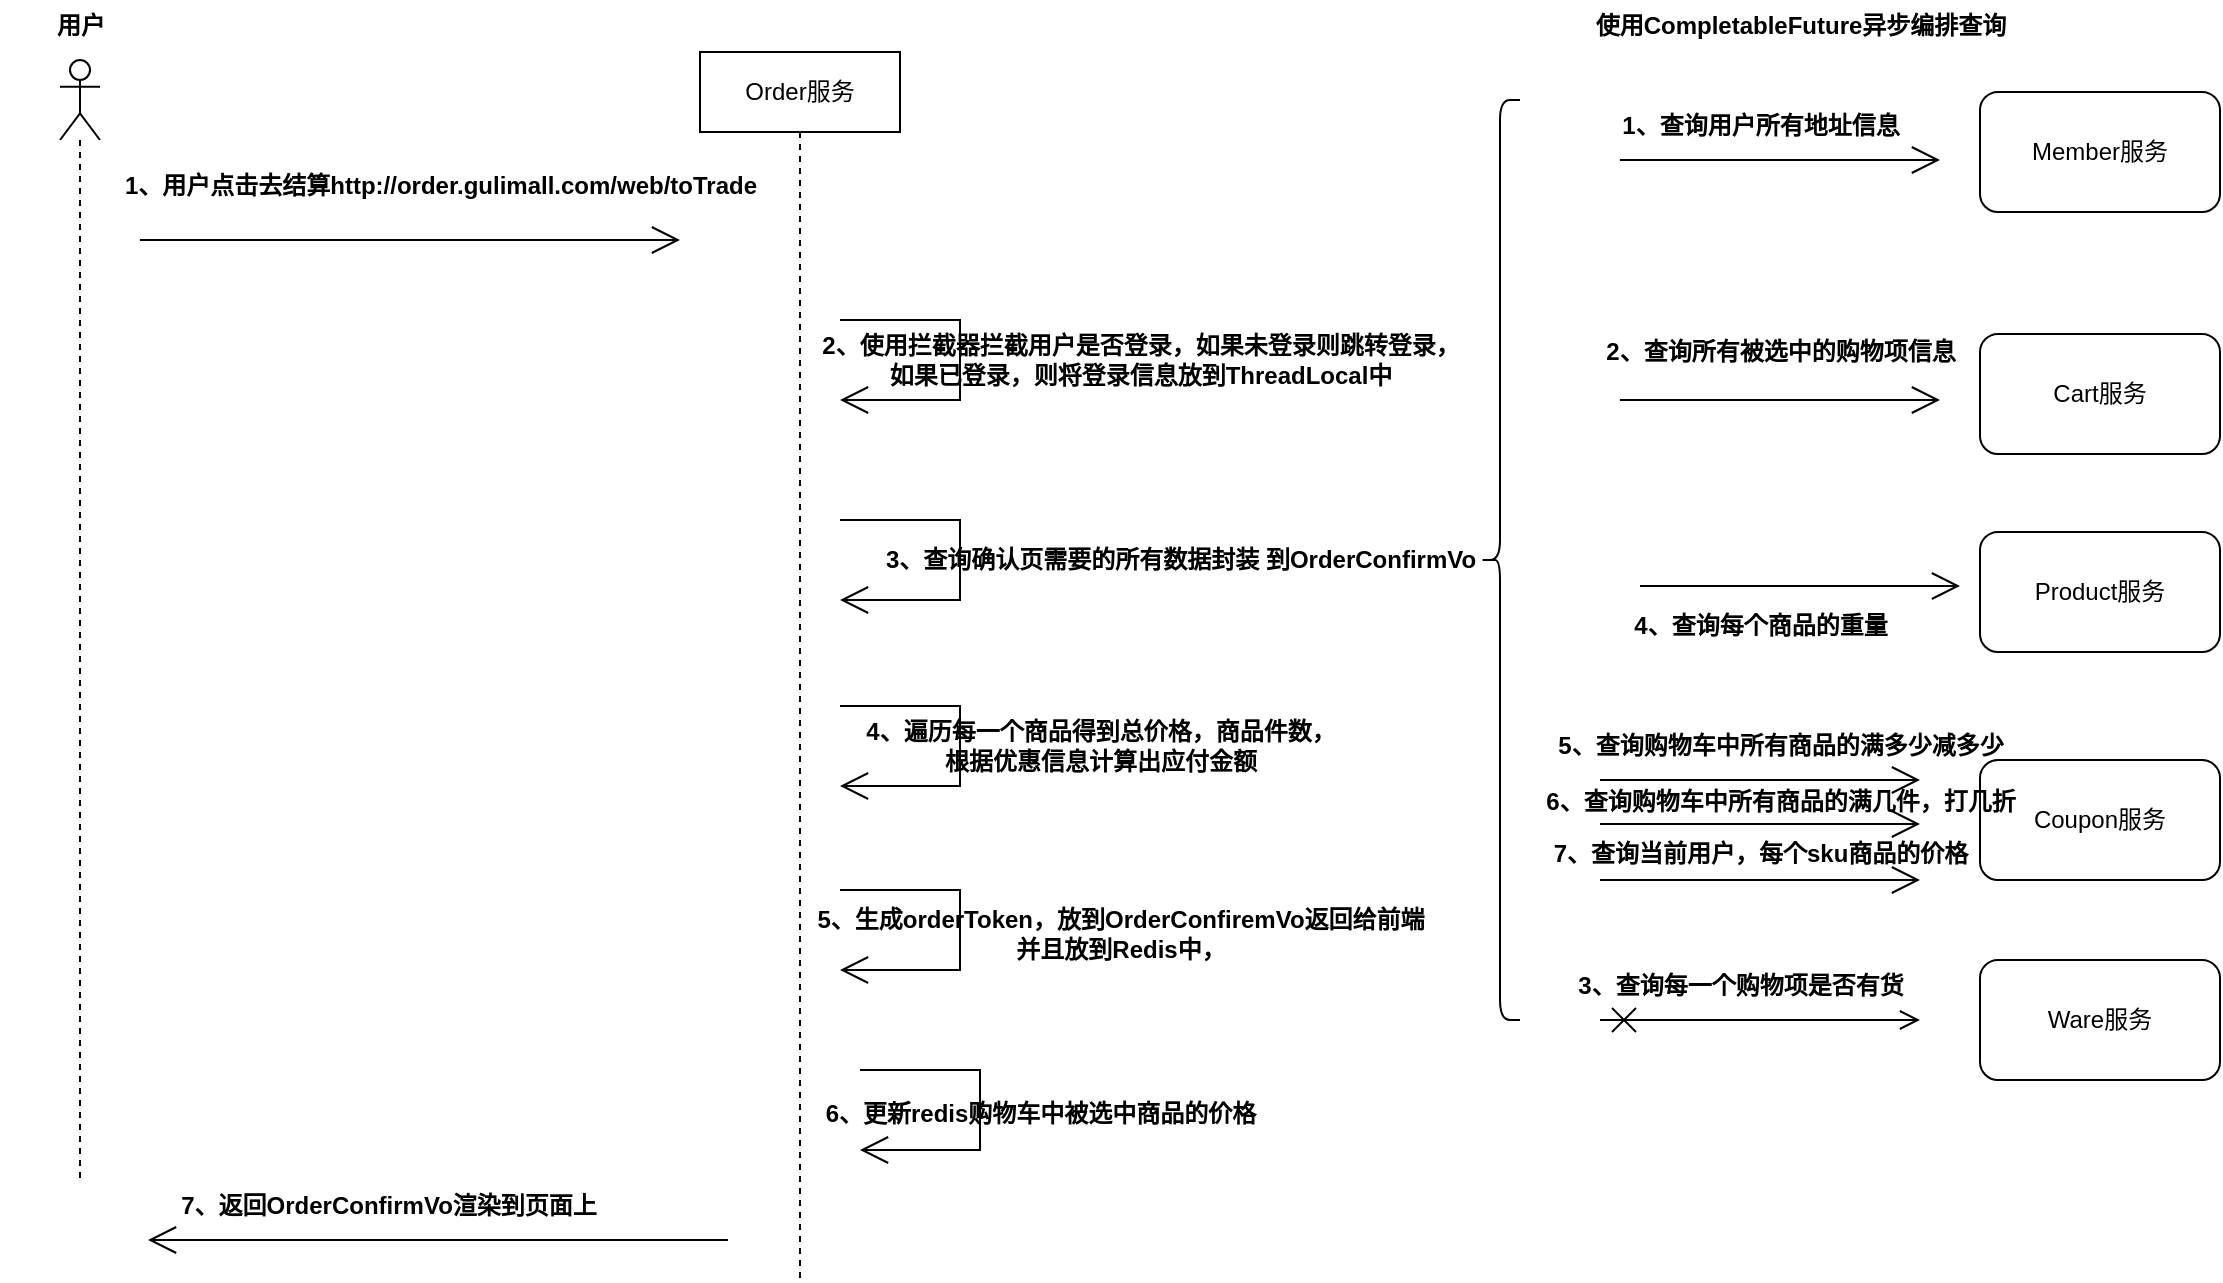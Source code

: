 <mxfile version="21.7.2" type="github">
  <diagram name="第 1 页" id="YLOmwFaMCDr4EGwbLzrM">
    <mxGraphModel dx="1805" dy="863" grid="1" gridSize="10" guides="1" tooltips="1" connect="1" arrows="1" fold="1" page="1" pageScale="1" pageWidth="827" pageHeight="1169" math="0" shadow="0">
      <root>
        <mxCell id="0" />
        <mxCell id="1" parent="0" />
        <mxCell id="1bGik7892AXWgwmreuPf-1" value="" style="shape=umlLifeline;perimeter=lifelinePerimeter;whiteSpace=wrap;html=1;container=1;dropTarget=0;collapsible=0;recursiveResize=0;outlineConnect=0;portConstraint=eastwest;newEdgeStyle={&quot;edgeStyle&quot;:&quot;elbowEdgeStyle&quot;,&quot;elbow&quot;:&quot;vertical&quot;,&quot;curved&quot;:0,&quot;rounded&quot;:0};participant=umlActor;" parent="1" vertex="1">
          <mxGeometry x="80" y="80" width="20" height="560" as="geometry" />
        </mxCell>
        <mxCell id="1bGik7892AXWgwmreuPf-3" value="用户" style="text;align=center;fontStyle=1;verticalAlign=middle;spacingLeft=3;spacingRight=3;strokeColor=none;rotatable=0;points=[[0,0.5],[1,0.5]];portConstraint=eastwest;html=1;" parent="1" vertex="1">
          <mxGeometry x="50" y="50" width="80" height="26" as="geometry" />
        </mxCell>
        <mxCell id="1bGik7892AXWgwmreuPf-4" value="Order服务" style="shape=umlLifeline;perimeter=lifelinePerimeter;whiteSpace=wrap;html=1;container=1;dropTarget=0;collapsible=0;recursiveResize=0;outlineConnect=0;portConstraint=eastwest;newEdgeStyle={&quot;edgeStyle&quot;:&quot;elbowEdgeStyle&quot;,&quot;elbow&quot;:&quot;vertical&quot;,&quot;curved&quot;:0,&quot;rounded&quot;:0};" parent="1" vertex="1">
          <mxGeometry x="400" y="76" width="100" height="614" as="geometry" />
        </mxCell>
        <mxCell id="1bGik7892AXWgwmreuPf-5" value="" style="endArrow=open;endFill=1;endSize=12;html=1;rounded=0;" parent="1" edge="1">
          <mxGeometry width="160" relative="1" as="geometry">
            <mxPoint x="120" y="170" as="sourcePoint" />
            <mxPoint x="390" y="170" as="targetPoint" />
          </mxGeometry>
        </mxCell>
        <mxCell id="1bGik7892AXWgwmreuPf-6" value="1、用户点击去结算http://order.gulimall.com/web/toTrade" style="text;align=center;fontStyle=1;verticalAlign=middle;spacingLeft=3;spacingRight=3;strokeColor=none;rotatable=0;points=[[0,0.5],[1,0.5]];portConstraint=eastwest;html=1;" parent="1" vertex="1">
          <mxGeometry x="230" y="130" width="80" height="26" as="geometry" />
        </mxCell>
        <mxCell id="1bGik7892AXWgwmreuPf-7" value="" style="endArrow=open;endFill=1;endSize=12;html=1;rounded=0;" parent="1" edge="1">
          <mxGeometry width="160" relative="1" as="geometry">
            <mxPoint x="470" y="210" as="sourcePoint" />
            <mxPoint x="470" y="250" as="targetPoint" />
            <Array as="points">
              <mxPoint x="530" y="210" />
              <mxPoint x="530" y="250" />
            </Array>
          </mxGeometry>
        </mxCell>
        <mxCell id="1bGik7892AXWgwmreuPf-11" value="" style="endArrow=open;endFill=1;endSize=12;html=1;rounded=0;" parent="1" edge="1">
          <mxGeometry width="160" relative="1" as="geometry">
            <mxPoint x="470" y="403" as="sourcePoint" />
            <mxPoint x="470" y="443" as="targetPoint" />
            <Array as="points">
              <mxPoint x="530" y="403" />
              <mxPoint x="530" y="443" />
            </Array>
          </mxGeometry>
        </mxCell>
        <mxCell id="1bGik7892AXWgwmreuPf-16" value="2、使用拦截器拦截用户是否登录，如果未登录则跳转登录，&lt;br&gt;如果已登录，则将登录信息放到ThreadLocal中" style="text;align=center;fontStyle=1;verticalAlign=middle;spacingLeft=3;spacingRight=3;strokeColor=none;rotatable=0;points=[[0,0.5],[1,0.5]];portConstraint=eastwest;html=1;" parent="1" vertex="1">
          <mxGeometry x="580" y="217" width="80" height="26" as="geometry" />
        </mxCell>
        <mxCell id="1bGik7892AXWgwmreuPf-20" value="3、查询确认页需要的所有数据封装 到OrderConfirmVo" style="text;align=center;fontStyle=1;verticalAlign=middle;spacingLeft=3;spacingRight=3;strokeColor=none;rotatable=0;points=[[0,0.5],[1,0.5]];portConstraint=eastwest;html=1;" parent="1" vertex="1">
          <mxGeometry x="600" y="317" width="80" height="26" as="geometry" />
        </mxCell>
        <mxCell id="1bGik7892AXWgwmreuPf-21" value="" style="endArrow=open;endFill=1;endSize=12;html=1;rounded=0;" parent="1" edge="1">
          <mxGeometry width="160" relative="1" as="geometry">
            <mxPoint x="414" y="670" as="sourcePoint" />
            <mxPoint x="124" y="670" as="targetPoint" />
          </mxGeometry>
        </mxCell>
        <mxCell id="1bGik7892AXWgwmreuPf-22" value="7、返回OrderConfirmVo渲染到页面上" style="text;align=center;fontStyle=1;verticalAlign=middle;spacingLeft=3;spacingRight=3;strokeColor=none;rotatable=0;points=[[0,0.5],[1,0.5]];portConstraint=eastwest;html=1;" parent="1" vertex="1">
          <mxGeometry x="204" y="640" width="80" height="26" as="geometry" />
        </mxCell>
        <mxCell id="1bGik7892AXWgwmreuPf-23" style="edgeStyle=orthogonalEdgeStyle;rounded=0;orthogonalLoop=1;jettySize=auto;html=1;exitX=1;exitY=0.5;exitDx=0;exitDy=0;" parent="1" source="1bGik7892AXWgwmreuPf-22" target="1bGik7892AXWgwmreuPf-22" edge="1">
          <mxGeometry relative="1" as="geometry" />
        </mxCell>
        <mxCell id="1bGik7892AXWgwmreuPf-24" value="" style="shape=curlyBracket;whiteSpace=wrap;html=1;rounded=1;labelPosition=left;verticalLabelPosition=middle;align=right;verticalAlign=middle;" parent="1" vertex="1">
          <mxGeometry x="790" y="100" width="20" height="460" as="geometry" />
        </mxCell>
        <mxCell id="1bGik7892AXWgwmreuPf-25" value="Member服务&lt;br&gt;" style="rounded=1;whiteSpace=wrap;html=1;" parent="1" vertex="1">
          <mxGeometry x="1040" y="96" width="120" height="60" as="geometry" />
        </mxCell>
        <mxCell id="1bGik7892AXWgwmreuPf-26" value="Cart服务" style="rounded=1;whiteSpace=wrap;html=1;" parent="1" vertex="1">
          <mxGeometry x="1040" y="217" width="120" height="60" as="geometry" />
        </mxCell>
        <mxCell id="1bGik7892AXWgwmreuPf-27" value="Product服务" style="rounded=1;whiteSpace=wrap;html=1;" parent="1" vertex="1">
          <mxGeometry x="1040" y="316" width="120" height="60" as="geometry" />
        </mxCell>
        <mxCell id="1bGik7892AXWgwmreuPf-28" value="Coupon服务" style="rounded=1;whiteSpace=wrap;html=1;" parent="1" vertex="1">
          <mxGeometry x="1040" y="430" width="120" height="60" as="geometry" />
        </mxCell>
        <mxCell id="1bGik7892AXWgwmreuPf-29" value="Ware服务" style="rounded=1;whiteSpace=wrap;html=1;" parent="1" vertex="1">
          <mxGeometry x="1040" y="530" width="120" height="60" as="geometry" />
        </mxCell>
        <mxCell id="1bGik7892AXWgwmreuPf-31" value="" style="endArrow=open;endFill=1;endSize=12;html=1;rounded=0;" parent="1" edge="1">
          <mxGeometry width="160" relative="1" as="geometry">
            <mxPoint x="860" y="130" as="sourcePoint" />
            <mxPoint x="1020" y="130" as="targetPoint" />
          </mxGeometry>
        </mxCell>
        <mxCell id="1bGik7892AXWgwmreuPf-33" value="1、查询用户所有地址信息" style="text;align=center;fontStyle=1;verticalAlign=middle;spacingLeft=3;spacingRight=3;strokeColor=none;rotatable=0;points=[[0,0.5],[1,0.5]];portConstraint=eastwest;html=1;" parent="1" vertex="1">
          <mxGeometry x="890" y="100" width="80" height="26" as="geometry" />
        </mxCell>
        <mxCell id="1bGik7892AXWgwmreuPf-34" value="使用CompletableFuture异步编排查询" style="text;align=center;fontStyle=1;verticalAlign=middle;spacingLeft=3;spacingRight=3;strokeColor=none;rotatable=0;points=[[0,0.5],[1,0.5]];portConstraint=eastwest;html=1;" parent="1" vertex="1">
          <mxGeometry x="910" y="50" width="80" height="26" as="geometry" />
        </mxCell>
        <mxCell id="1bGik7892AXWgwmreuPf-35" value="" style="endArrow=open;endFill=1;endSize=12;html=1;rounded=0;" parent="1" edge="1">
          <mxGeometry width="160" relative="1" as="geometry">
            <mxPoint x="860" y="250" as="sourcePoint" />
            <mxPoint x="1020" y="250" as="targetPoint" />
          </mxGeometry>
        </mxCell>
        <mxCell id="1bGik7892AXWgwmreuPf-36" value="2、查询所有被选中的购物项信息" style="text;align=center;fontStyle=1;verticalAlign=middle;spacingLeft=3;spacingRight=3;strokeColor=none;rotatable=0;points=[[0,0.5],[1,0.5]];portConstraint=eastwest;html=1;" parent="1" vertex="1">
          <mxGeometry x="900" y="213" width="80" height="26" as="geometry" />
        </mxCell>
        <mxCell id="1bGik7892AXWgwmreuPf-37" value="" style="endArrow=open;startArrow=cross;endFill=0;startFill=0;endSize=8;startSize=10;html=1;rounded=0;" parent="1" edge="1">
          <mxGeometry width="160" relative="1" as="geometry">
            <mxPoint x="850" y="560" as="sourcePoint" />
            <mxPoint x="1010" y="560" as="targetPoint" />
          </mxGeometry>
        </mxCell>
        <mxCell id="1bGik7892AXWgwmreuPf-38" value="3、查询每一个购物项是否有货" style="text;align=center;fontStyle=1;verticalAlign=middle;spacingLeft=3;spacingRight=3;strokeColor=none;rotatable=0;points=[[0,0.5],[1,0.5]];portConstraint=eastwest;html=1;" parent="1" vertex="1">
          <mxGeometry x="880" y="530" width="80" height="26" as="geometry" />
        </mxCell>
        <mxCell id="1bGik7892AXWgwmreuPf-39" value="4、查询每个商品的重量" style="text;align=center;fontStyle=1;verticalAlign=middle;spacingLeft=3;spacingRight=3;strokeColor=none;rotatable=0;points=[[0,0.5],[1,0.5]];portConstraint=eastwest;html=1;" parent="1" vertex="1">
          <mxGeometry x="890" y="350" width="80" height="26" as="geometry" />
        </mxCell>
        <mxCell id="1bGik7892AXWgwmreuPf-40" value="" style="endArrow=open;endFill=1;endSize=12;html=1;rounded=0;" parent="1" edge="1">
          <mxGeometry width="160" relative="1" as="geometry">
            <mxPoint x="870" y="343" as="sourcePoint" />
            <mxPoint x="1030" y="343" as="targetPoint" />
          </mxGeometry>
        </mxCell>
        <mxCell id="1bGik7892AXWgwmreuPf-41" value="" style="endArrow=open;endFill=1;endSize=12;html=1;rounded=0;" parent="1" edge="1">
          <mxGeometry width="160" relative="1" as="geometry">
            <mxPoint x="850" y="440" as="sourcePoint" />
            <mxPoint x="1010" y="440" as="targetPoint" />
          </mxGeometry>
        </mxCell>
        <mxCell id="1bGik7892AXWgwmreuPf-43" value="" style="endArrow=open;endFill=1;endSize=12;html=1;rounded=0;" parent="1" edge="1">
          <mxGeometry width="160" relative="1" as="geometry">
            <mxPoint x="850" y="462" as="sourcePoint" />
            <mxPoint x="1010" y="462" as="targetPoint" />
          </mxGeometry>
        </mxCell>
        <mxCell id="1bGik7892AXWgwmreuPf-44" value="5、查询购物车中所有商品的满多少减多少" style="text;align=center;fontStyle=1;verticalAlign=middle;spacingLeft=3;spacingRight=3;strokeColor=none;rotatable=0;points=[[0,0.5],[1,0.5]];portConstraint=eastwest;html=1;" parent="1" vertex="1">
          <mxGeometry x="900" y="410" width="80" height="26" as="geometry" />
        </mxCell>
        <mxCell id="1bGik7892AXWgwmreuPf-45" value="6、查询购物车中所有商品的满几件，打几折" style="text;align=center;fontStyle=1;verticalAlign=middle;spacingLeft=3;spacingRight=3;strokeColor=none;rotatable=0;points=[[0,0.5],[1,0.5]];portConstraint=eastwest;html=1;" parent="1" vertex="1">
          <mxGeometry x="900" y="438" width="80" height="26" as="geometry" />
        </mxCell>
        <mxCell id="1bGik7892AXWgwmreuPf-46" value="" style="endArrow=open;endFill=1;endSize=12;html=1;rounded=0;" parent="1" edge="1">
          <mxGeometry width="160" relative="1" as="geometry">
            <mxPoint x="850" y="490" as="sourcePoint" />
            <mxPoint x="1010" y="490" as="targetPoint" />
          </mxGeometry>
        </mxCell>
        <mxCell id="1bGik7892AXWgwmreuPf-47" value="7、查询当前用户，每个sku商品的价格" style="text;align=center;fontStyle=1;verticalAlign=middle;spacingLeft=3;spacingRight=3;strokeColor=none;rotatable=0;points=[[0,0.5],[1,0.5]];portConstraint=eastwest;html=1;" parent="1" vertex="1">
          <mxGeometry x="890" y="464" width="80" height="26" as="geometry" />
        </mxCell>
        <mxCell id="1bGik7892AXWgwmreuPf-52" value="" style="endArrow=open;endFill=1;endSize=12;html=1;rounded=0;" parent="1" edge="1">
          <mxGeometry width="160" relative="1" as="geometry">
            <mxPoint x="470" y="310" as="sourcePoint" />
            <mxPoint x="470" y="350" as="targetPoint" />
            <Array as="points">
              <mxPoint x="530" y="310" />
              <mxPoint x="530" y="350" />
            </Array>
          </mxGeometry>
        </mxCell>
        <mxCell id="1bGik7892AXWgwmreuPf-53" value="4、遍历每一个商品得到总价格，商品件数，&lt;br&gt;根据优惠信息计算出应付金额" style="text;align=center;fontStyle=1;verticalAlign=middle;spacingLeft=3;spacingRight=3;strokeColor=none;rotatable=0;points=[[0,0.5],[1,0.5]];portConstraint=eastwest;html=1;" parent="1" vertex="1">
          <mxGeometry x="560" y="410" width="80" height="26" as="geometry" />
        </mxCell>
        <mxCell id="AEAWARwqPEL_Nejv-d4V-2" value="" style="endArrow=open;endFill=1;endSize=12;html=1;rounded=0;" parent="1" edge="1">
          <mxGeometry width="160" relative="1" as="geometry">
            <mxPoint x="470" y="495" as="sourcePoint" />
            <mxPoint x="470" y="535" as="targetPoint" />
            <Array as="points">
              <mxPoint x="530" y="495" />
              <mxPoint x="530" y="535" />
            </Array>
          </mxGeometry>
        </mxCell>
        <mxCell id="AEAWARwqPEL_Nejv-d4V-6" value="5、生成orderToken，放到OrderConfiremVo返回给前端&lt;br&gt;并且放到Redis中，" style="text;align=center;fontStyle=1;verticalAlign=middle;spacingLeft=3;spacingRight=3;strokeColor=none;rotatable=0;points=[[0,0.5],[1,0.5]];portConstraint=eastwest;html=1;" parent="1" vertex="1">
          <mxGeometry x="570" y="504" width="80" height="26" as="geometry" />
        </mxCell>
        <mxCell id="PmQtGV841NoYyhShwjO7-1" value="" style="endArrow=open;endFill=1;endSize=12;html=1;rounded=0;" edge="1" parent="1">
          <mxGeometry width="160" relative="1" as="geometry">
            <mxPoint x="480" y="585" as="sourcePoint" />
            <mxPoint x="480" y="625" as="targetPoint" />
            <Array as="points">
              <mxPoint x="540" y="585" />
              <mxPoint x="540" y="625" />
            </Array>
          </mxGeometry>
        </mxCell>
        <mxCell id="PmQtGV841NoYyhShwjO7-2" value="6、更新redis购物车中被选中商品的价格" style="text;align=center;fontStyle=1;verticalAlign=middle;spacingLeft=3;spacingRight=3;strokeColor=none;rotatable=0;points=[[0,0.5],[1,0.5]];portConstraint=eastwest;html=1;" vertex="1" parent="1">
          <mxGeometry x="530" y="594" width="80" height="26" as="geometry" />
        </mxCell>
      </root>
    </mxGraphModel>
  </diagram>
</mxfile>

